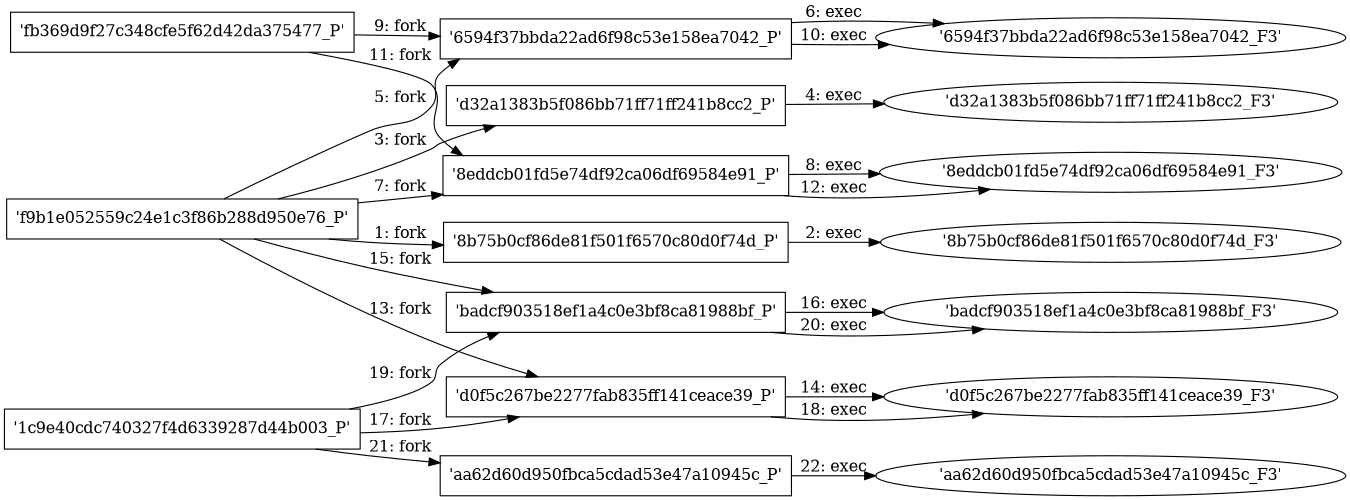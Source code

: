 digraph "D:\Learning\Paper\apt\基于CTI的攻击预警\Dataset\攻击图\ASGfromALLCTI\Threat Source newsletter (Aug. 1, 2019).dot" {
rankdir="LR"
size="9"
fixedsize="false"
splines="true"
nodesep=0.3
ranksep=0
fontsize=10
overlap="scalexy"
engine= "neato"
	"'f9b1e052559c24e1c3f86b288d950e76_P'" [node_type=Process shape=box]
	"'8b75b0cf86de81f501f6570c80d0f74d_P'" [node_type=Process shape=box]
	"'f9b1e052559c24e1c3f86b288d950e76_P'" -> "'8b75b0cf86de81f501f6570c80d0f74d_P'" [label="1: fork"]
	"'8b75b0cf86de81f501f6570c80d0f74d_P'" [node_type=Process shape=box]
	"'8b75b0cf86de81f501f6570c80d0f74d_F3'" [node_type=File shape=ellipse]
	"'8b75b0cf86de81f501f6570c80d0f74d_P'" -> "'8b75b0cf86de81f501f6570c80d0f74d_F3'" [label="2: exec"]
	"'f9b1e052559c24e1c3f86b288d950e76_P'" [node_type=Process shape=box]
	"'d32a1383b5f086bb71ff71ff241b8cc2_P'" [node_type=Process shape=box]
	"'f9b1e052559c24e1c3f86b288d950e76_P'" -> "'d32a1383b5f086bb71ff71ff241b8cc2_P'" [label="3: fork"]
	"'d32a1383b5f086bb71ff71ff241b8cc2_P'" [node_type=Process shape=box]
	"'d32a1383b5f086bb71ff71ff241b8cc2_F3'" [node_type=File shape=ellipse]
	"'d32a1383b5f086bb71ff71ff241b8cc2_P'" -> "'d32a1383b5f086bb71ff71ff241b8cc2_F3'" [label="4: exec"]
	"'f9b1e052559c24e1c3f86b288d950e76_P'" [node_type=Process shape=box]
	"'6594f37bbda22ad6f98c53e158ea7042_P'" [node_type=Process shape=box]
	"'f9b1e052559c24e1c3f86b288d950e76_P'" -> "'6594f37bbda22ad6f98c53e158ea7042_P'" [label="5: fork"]
	"'6594f37bbda22ad6f98c53e158ea7042_P'" [node_type=Process shape=box]
	"'6594f37bbda22ad6f98c53e158ea7042_F3'" [node_type=File shape=ellipse]
	"'6594f37bbda22ad6f98c53e158ea7042_P'" -> "'6594f37bbda22ad6f98c53e158ea7042_F3'" [label="6: exec"]
	"'f9b1e052559c24e1c3f86b288d950e76_P'" [node_type=Process shape=box]
	"'8eddcb01fd5e74df92ca06df69584e91_P'" [node_type=Process shape=box]
	"'f9b1e052559c24e1c3f86b288d950e76_P'" -> "'8eddcb01fd5e74df92ca06df69584e91_P'" [label="7: fork"]
	"'8eddcb01fd5e74df92ca06df69584e91_P'" [node_type=Process shape=box]
	"'8eddcb01fd5e74df92ca06df69584e91_F3'" [node_type=File shape=ellipse]
	"'8eddcb01fd5e74df92ca06df69584e91_P'" -> "'8eddcb01fd5e74df92ca06df69584e91_F3'" [label="8: exec"]
	"'fb369d9f27c348cfe5f62d42da375477_P'" [node_type=Process shape=box]
	"'6594f37bbda22ad6f98c53e158ea7042_P'" [node_type=Process shape=box]
	"'fb369d9f27c348cfe5f62d42da375477_P'" -> "'6594f37bbda22ad6f98c53e158ea7042_P'" [label="9: fork"]
	"'6594f37bbda22ad6f98c53e158ea7042_P'" [node_type=Process shape=box]
	"'6594f37bbda22ad6f98c53e158ea7042_F3'" [node_type=File shape=ellipse]
	"'6594f37bbda22ad6f98c53e158ea7042_P'" -> "'6594f37bbda22ad6f98c53e158ea7042_F3'" [label="10: exec"]
	"'fb369d9f27c348cfe5f62d42da375477_P'" [node_type=Process shape=box]
	"'8eddcb01fd5e74df92ca06df69584e91_P'" [node_type=Process shape=box]
	"'fb369d9f27c348cfe5f62d42da375477_P'" -> "'8eddcb01fd5e74df92ca06df69584e91_P'" [label="11: fork"]
	"'8eddcb01fd5e74df92ca06df69584e91_P'" [node_type=Process shape=box]
	"'8eddcb01fd5e74df92ca06df69584e91_F3'" [node_type=File shape=ellipse]
	"'8eddcb01fd5e74df92ca06df69584e91_P'" -> "'8eddcb01fd5e74df92ca06df69584e91_F3'" [label="12: exec"]
	"'f9b1e052559c24e1c3f86b288d950e76_P'" [node_type=Process shape=box]
	"'d0f5c267be2277fab835ff141ceace39_P'" [node_type=Process shape=box]
	"'f9b1e052559c24e1c3f86b288d950e76_P'" -> "'d0f5c267be2277fab835ff141ceace39_P'" [label="13: fork"]
	"'d0f5c267be2277fab835ff141ceace39_P'" [node_type=Process shape=box]
	"'d0f5c267be2277fab835ff141ceace39_F3'" [node_type=File shape=ellipse]
	"'d0f5c267be2277fab835ff141ceace39_P'" -> "'d0f5c267be2277fab835ff141ceace39_F3'" [label="14: exec"]
	"'f9b1e052559c24e1c3f86b288d950e76_P'" [node_type=Process shape=box]
	"'badcf903518ef1a4c0e3bf8ca81988bf_P'" [node_type=Process shape=box]
	"'f9b1e052559c24e1c3f86b288d950e76_P'" -> "'badcf903518ef1a4c0e3bf8ca81988bf_P'" [label="15: fork"]
	"'badcf903518ef1a4c0e3bf8ca81988bf_P'" [node_type=Process shape=box]
	"'badcf903518ef1a4c0e3bf8ca81988bf_F3'" [node_type=File shape=ellipse]
	"'badcf903518ef1a4c0e3bf8ca81988bf_P'" -> "'badcf903518ef1a4c0e3bf8ca81988bf_F3'" [label="16: exec"]
	"'1c9e40cdc740327f4d6339287d44b003_P'" [node_type=Process shape=box]
	"'d0f5c267be2277fab835ff141ceace39_P'" [node_type=Process shape=box]
	"'1c9e40cdc740327f4d6339287d44b003_P'" -> "'d0f5c267be2277fab835ff141ceace39_P'" [label="17: fork"]
	"'d0f5c267be2277fab835ff141ceace39_P'" [node_type=Process shape=box]
	"'d0f5c267be2277fab835ff141ceace39_F3'" [node_type=File shape=ellipse]
	"'d0f5c267be2277fab835ff141ceace39_P'" -> "'d0f5c267be2277fab835ff141ceace39_F3'" [label="18: exec"]
	"'1c9e40cdc740327f4d6339287d44b003_P'" [node_type=Process shape=box]
	"'badcf903518ef1a4c0e3bf8ca81988bf_P'" [node_type=Process shape=box]
	"'1c9e40cdc740327f4d6339287d44b003_P'" -> "'badcf903518ef1a4c0e3bf8ca81988bf_P'" [label="19: fork"]
	"'badcf903518ef1a4c0e3bf8ca81988bf_P'" [node_type=Process shape=box]
	"'badcf903518ef1a4c0e3bf8ca81988bf_F3'" [node_type=File shape=ellipse]
	"'badcf903518ef1a4c0e3bf8ca81988bf_P'" -> "'badcf903518ef1a4c0e3bf8ca81988bf_F3'" [label="20: exec"]
	"'1c9e40cdc740327f4d6339287d44b003_P'" [node_type=Process shape=box]
	"'aa62d60d950fbca5cdad53e47a10945c_P'" [node_type=Process shape=box]
	"'1c9e40cdc740327f4d6339287d44b003_P'" -> "'aa62d60d950fbca5cdad53e47a10945c_P'" [label="21: fork"]
	"'aa62d60d950fbca5cdad53e47a10945c_P'" [node_type=Process shape=box]
	"'aa62d60d950fbca5cdad53e47a10945c_F3'" [node_type=File shape=ellipse]
	"'aa62d60d950fbca5cdad53e47a10945c_P'" -> "'aa62d60d950fbca5cdad53e47a10945c_F3'" [label="22: exec"]
}
